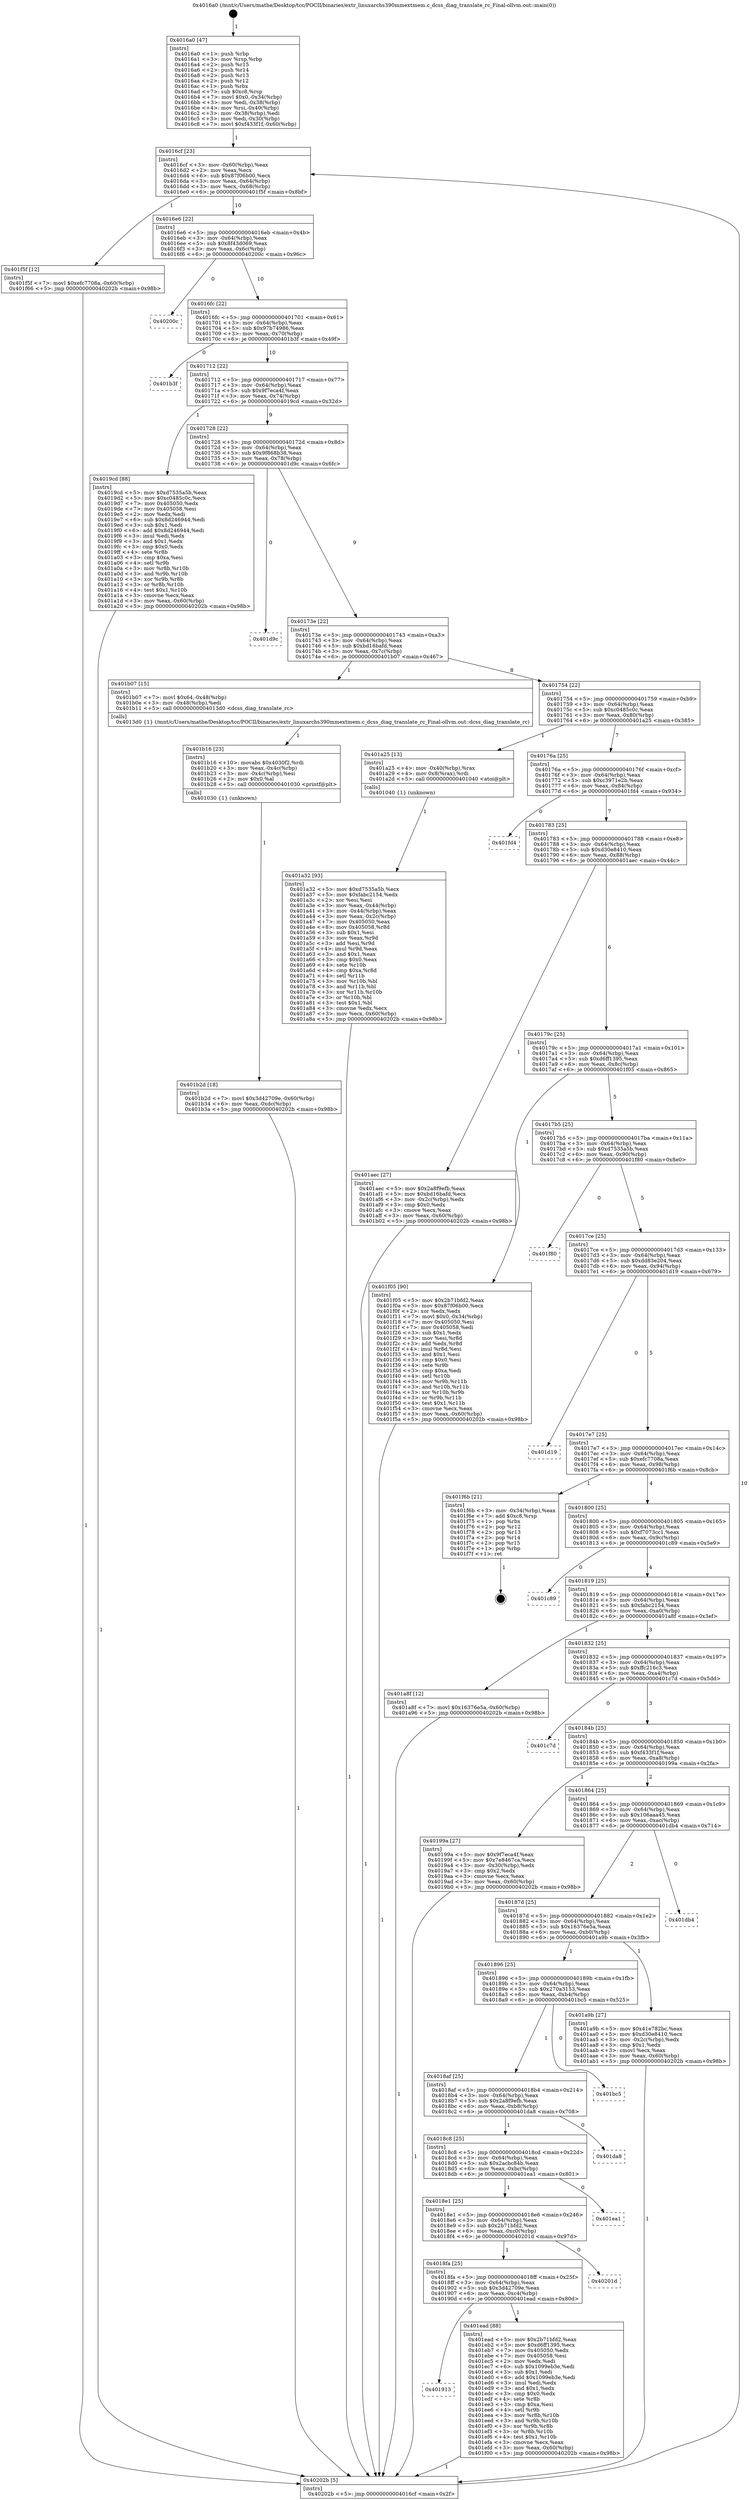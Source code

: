 digraph "0x4016a0" {
  label = "0x4016a0 (/mnt/c/Users/mathe/Desktop/tcc/POCII/binaries/extr_linuxarchs390mmextmem.c_dcss_diag_translate_rc_Final-ollvm.out::main(0))"
  labelloc = "t"
  node[shape=record]

  Entry [label="",width=0.3,height=0.3,shape=circle,fillcolor=black,style=filled]
  "0x4016cf" [label="{
     0x4016cf [23]\l
     | [instrs]\l
     &nbsp;&nbsp;0x4016cf \<+3\>: mov -0x60(%rbp),%eax\l
     &nbsp;&nbsp;0x4016d2 \<+2\>: mov %eax,%ecx\l
     &nbsp;&nbsp;0x4016d4 \<+6\>: sub $0x87f06b00,%ecx\l
     &nbsp;&nbsp;0x4016da \<+3\>: mov %eax,-0x64(%rbp)\l
     &nbsp;&nbsp;0x4016dd \<+3\>: mov %ecx,-0x68(%rbp)\l
     &nbsp;&nbsp;0x4016e0 \<+6\>: je 0000000000401f5f \<main+0x8bf\>\l
  }"]
  "0x401f5f" [label="{
     0x401f5f [12]\l
     | [instrs]\l
     &nbsp;&nbsp;0x401f5f \<+7\>: movl $0xefc7708a,-0x60(%rbp)\l
     &nbsp;&nbsp;0x401f66 \<+5\>: jmp 000000000040202b \<main+0x98b\>\l
  }"]
  "0x4016e6" [label="{
     0x4016e6 [22]\l
     | [instrs]\l
     &nbsp;&nbsp;0x4016e6 \<+5\>: jmp 00000000004016eb \<main+0x4b\>\l
     &nbsp;&nbsp;0x4016eb \<+3\>: mov -0x64(%rbp),%eax\l
     &nbsp;&nbsp;0x4016ee \<+5\>: sub $0x8f43d069,%eax\l
     &nbsp;&nbsp;0x4016f3 \<+3\>: mov %eax,-0x6c(%rbp)\l
     &nbsp;&nbsp;0x4016f6 \<+6\>: je 000000000040200c \<main+0x96c\>\l
  }"]
  Exit [label="",width=0.3,height=0.3,shape=circle,fillcolor=black,style=filled,peripheries=2]
  "0x40200c" [label="{
     0x40200c\l
  }", style=dashed]
  "0x4016fc" [label="{
     0x4016fc [22]\l
     | [instrs]\l
     &nbsp;&nbsp;0x4016fc \<+5\>: jmp 0000000000401701 \<main+0x61\>\l
     &nbsp;&nbsp;0x401701 \<+3\>: mov -0x64(%rbp),%eax\l
     &nbsp;&nbsp;0x401704 \<+5\>: sub $0x97b74986,%eax\l
     &nbsp;&nbsp;0x401709 \<+3\>: mov %eax,-0x70(%rbp)\l
     &nbsp;&nbsp;0x40170c \<+6\>: je 0000000000401b3f \<main+0x49f\>\l
  }"]
  "0x401913" [label="{
     0x401913\l
  }", style=dashed]
  "0x401b3f" [label="{
     0x401b3f\l
  }", style=dashed]
  "0x401712" [label="{
     0x401712 [22]\l
     | [instrs]\l
     &nbsp;&nbsp;0x401712 \<+5\>: jmp 0000000000401717 \<main+0x77\>\l
     &nbsp;&nbsp;0x401717 \<+3\>: mov -0x64(%rbp),%eax\l
     &nbsp;&nbsp;0x40171a \<+5\>: sub $0x9f7eca4f,%eax\l
     &nbsp;&nbsp;0x40171f \<+3\>: mov %eax,-0x74(%rbp)\l
     &nbsp;&nbsp;0x401722 \<+6\>: je 00000000004019cd \<main+0x32d\>\l
  }"]
  "0x401ead" [label="{
     0x401ead [88]\l
     | [instrs]\l
     &nbsp;&nbsp;0x401ead \<+5\>: mov $0x2b71bfd2,%eax\l
     &nbsp;&nbsp;0x401eb2 \<+5\>: mov $0xd6ff1395,%ecx\l
     &nbsp;&nbsp;0x401eb7 \<+7\>: mov 0x405050,%edx\l
     &nbsp;&nbsp;0x401ebe \<+7\>: mov 0x405058,%esi\l
     &nbsp;&nbsp;0x401ec5 \<+2\>: mov %edx,%edi\l
     &nbsp;&nbsp;0x401ec7 \<+6\>: sub $0x1099eb3e,%edi\l
     &nbsp;&nbsp;0x401ecd \<+3\>: sub $0x1,%edi\l
     &nbsp;&nbsp;0x401ed0 \<+6\>: add $0x1099eb3e,%edi\l
     &nbsp;&nbsp;0x401ed6 \<+3\>: imul %edi,%edx\l
     &nbsp;&nbsp;0x401ed9 \<+3\>: and $0x1,%edx\l
     &nbsp;&nbsp;0x401edc \<+3\>: cmp $0x0,%edx\l
     &nbsp;&nbsp;0x401edf \<+4\>: sete %r8b\l
     &nbsp;&nbsp;0x401ee3 \<+3\>: cmp $0xa,%esi\l
     &nbsp;&nbsp;0x401ee6 \<+4\>: setl %r9b\l
     &nbsp;&nbsp;0x401eea \<+3\>: mov %r8b,%r10b\l
     &nbsp;&nbsp;0x401eed \<+3\>: and %r9b,%r10b\l
     &nbsp;&nbsp;0x401ef0 \<+3\>: xor %r9b,%r8b\l
     &nbsp;&nbsp;0x401ef3 \<+3\>: or %r8b,%r10b\l
     &nbsp;&nbsp;0x401ef6 \<+4\>: test $0x1,%r10b\l
     &nbsp;&nbsp;0x401efa \<+3\>: cmovne %ecx,%eax\l
     &nbsp;&nbsp;0x401efd \<+3\>: mov %eax,-0x60(%rbp)\l
     &nbsp;&nbsp;0x401f00 \<+5\>: jmp 000000000040202b \<main+0x98b\>\l
  }"]
  "0x4019cd" [label="{
     0x4019cd [88]\l
     | [instrs]\l
     &nbsp;&nbsp;0x4019cd \<+5\>: mov $0xd7535a5b,%eax\l
     &nbsp;&nbsp;0x4019d2 \<+5\>: mov $0xc0485c0c,%ecx\l
     &nbsp;&nbsp;0x4019d7 \<+7\>: mov 0x405050,%edx\l
     &nbsp;&nbsp;0x4019de \<+7\>: mov 0x405058,%esi\l
     &nbsp;&nbsp;0x4019e5 \<+2\>: mov %edx,%edi\l
     &nbsp;&nbsp;0x4019e7 \<+6\>: sub $0x8d246944,%edi\l
     &nbsp;&nbsp;0x4019ed \<+3\>: sub $0x1,%edi\l
     &nbsp;&nbsp;0x4019f0 \<+6\>: add $0x8d246944,%edi\l
     &nbsp;&nbsp;0x4019f6 \<+3\>: imul %edi,%edx\l
     &nbsp;&nbsp;0x4019f9 \<+3\>: and $0x1,%edx\l
     &nbsp;&nbsp;0x4019fc \<+3\>: cmp $0x0,%edx\l
     &nbsp;&nbsp;0x4019ff \<+4\>: sete %r8b\l
     &nbsp;&nbsp;0x401a03 \<+3\>: cmp $0xa,%esi\l
     &nbsp;&nbsp;0x401a06 \<+4\>: setl %r9b\l
     &nbsp;&nbsp;0x401a0a \<+3\>: mov %r8b,%r10b\l
     &nbsp;&nbsp;0x401a0d \<+3\>: and %r9b,%r10b\l
     &nbsp;&nbsp;0x401a10 \<+3\>: xor %r9b,%r8b\l
     &nbsp;&nbsp;0x401a13 \<+3\>: or %r8b,%r10b\l
     &nbsp;&nbsp;0x401a16 \<+4\>: test $0x1,%r10b\l
     &nbsp;&nbsp;0x401a1a \<+3\>: cmovne %ecx,%eax\l
     &nbsp;&nbsp;0x401a1d \<+3\>: mov %eax,-0x60(%rbp)\l
     &nbsp;&nbsp;0x401a20 \<+5\>: jmp 000000000040202b \<main+0x98b\>\l
  }"]
  "0x401728" [label="{
     0x401728 [22]\l
     | [instrs]\l
     &nbsp;&nbsp;0x401728 \<+5\>: jmp 000000000040172d \<main+0x8d\>\l
     &nbsp;&nbsp;0x40172d \<+3\>: mov -0x64(%rbp),%eax\l
     &nbsp;&nbsp;0x401730 \<+5\>: sub $0x9f868b38,%eax\l
     &nbsp;&nbsp;0x401735 \<+3\>: mov %eax,-0x78(%rbp)\l
     &nbsp;&nbsp;0x401738 \<+6\>: je 0000000000401d9c \<main+0x6fc\>\l
  }"]
  "0x4018fa" [label="{
     0x4018fa [25]\l
     | [instrs]\l
     &nbsp;&nbsp;0x4018fa \<+5\>: jmp 00000000004018ff \<main+0x25f\>\l
     &nbsp;&nbsp;0x4018ff \<+3\>: mov -0x64(%rbp),%eax\l
     &nbsp;&nbsp;0x401902 \<+5\>: sub $0x3d42709e,%eax\l
     &nbsp;&nbsp;0x401907 \<+6\>: mov %eax,-0xc4(%rbp)\l
     &nbsp;&nbsp;0x40190d \<+6\>: je 0000000000401ead \<main+0x80d\>\l
  }"]
  "0x401d9c" [label="{
     0x401d9c\l
  }", style=dashed]
  "0x40173e" [label="{
     0x40173e [22]\l
     | [instrs]\l
     &nbsp;&nbsp;0x40173e \<+5\>: jmp 0000000000401743 \<main+0xa3\>\l
     &nbsp;&nbsp;0x401743 \<+3\>: mov -0x64(%rbp),%eax\l
     &nbsp;&nbsp;0x401746 \<+5\>: sub $0xbd16bafd,%eax\l
     &nbsp;&nbsp;0x40174b \<+3\>: mov %eax,-0x7c(%rbp)\l
     &nbsp;&nbsp;0x40174e \<+6\>: je 0000000000401b07 \<main+0x467\>\l
  }"]
  "0x40201d" [label="{
     0x40201d\l
  }", style=dashed]
  "0x401b07" [label="{
     0x401b07 [15]\l
     | [instrs]\l
     &nbsp;&nbsp;0x401b07 \<+7\>: movl $0x64,-0x48(%rbp)\l
     &nbsp;&nbsp;0x401b0e \<+3\>: mov -0x48(%rbp),%edi\l
     &nbsp;&nbsp;0x401b11 \<+5\>: call 00000000004013d0 \<dcss_diag_translate_rc\>\l
     | [calls]\l
     &nbsp;&nbsp;0x4013d0 \{1\} (/mnt/c/Users/mathe/Desktop/tcc/POCII/binaries/extr_linuxarchs390mmextmem.c_dcss_diag_translate_rc_Final-ollvm.out::dcss_diag_translate_rc)\l
  }"]
  "0x401754" [label="{
     0x401754 [22]\l
     | [instrs]\l
     &nbsp;&nbsp;0x401754 \<+5\>: jmp 0000000000401759 \<main+0xb9\>\l
     &nbsp;&nbsp;0x401759 \<+3\>: mov -0x64(%rbp),%eax\l
     &nbsp;&nbsp;0x40175c \<+5\>: sub $0xc0485c0c,%eax\l
     &nbsp;&nbsp;0x401761 \<+3\>: mov %eax,-0x80(%rbp)\l
     &nbsp;&nbsp;0x401764 \<+6\>: je 0000000000401a25 \<main+0x385\>\l
  }"]
  "0x4018e1" [label="{
     0x4018e1 [25]\l
     | [instrs]\l
     &nbsp;&nbsp;0x4018e1 \<+5\>: jmp 00000000004018e6 \<main+0x246\>\l
     &nbsp;&nbsp;0x4018e6 \<+3\>: mov -0x64(%rbp),%eax\l
     &nbsp;&nbsp;0x4018e9 \<+5\>: sub $0x2b71bfd2,%eax\l
     &nbsp;&nbsp;0x4018ee \<+6\>: mov %eax,-0xc0(%rbp)\l
     &nbsp;&nbsp;0x4018f4 \<+6\>: je 000000000040201d \<main+0x97d\>\l
  }"]
  "0x401a25" [label="{
     0x401a25 [13]\l
     | [instrs]\l
     &nbsp;&nbsp;0x401a25 \<+4\>: mov -0x40(%rbp),%rax\l
     &nbsp;&nbsp;0x401a29 \<+4\>: mov 0x8(%rax),%rdi\l
     &nbsp;&nbsp;0x401a2d \<+5\>: call 0000000000401040 \<atoi@plt\>\l
     | [calls]\l
     &nbsp;&nbsp;0x401040 \{1\} (unknown)\l
  }"]
  "0x40176a" [label="{
     0x40176a [25]\l
     | [instrs]\l
     &nbsp;&nbsp;0x40176a \<+5\>: jmp 000000000040176f \<main+0xcf\>\l
     &nbsp;&nbsp;0x40176f \<+3\>: mov -0x64(%rbp),%eax\l
     &nbsp;&nbsp;0x401772 \<+5\>: sub $0xc3971e2b,%eax\l
     &nbsp;&nbsp;0x401777 \<+6\>: mov %eax,-0x84(%rbp)\l
     &nbsp;&nbsp;0x40177d \<+6\>: je 0000000000401fd4 \<main+0x934\>\l
  }"]
  "0x401ea1" [label="{
     0x401ea1\l
  }", style=dashed]
  "0x401fd4" [label="{
     0x401fd4\l
  }", style=dashed]
  "0x401783" [label="{
     0x401783 [25]\l
     | [instrs]\l
     &nbsp;&nbsp;0x401783 \<+5\>: jmp 0000000000401788 \<main+0xe8\>\l
     &nbsp;&nbsp;0x401788 \<+3\>: mov -0x64(%rbp),%eax\l
     &nbsp;&nbsp;0x40178b \<+5\>: sub $0xd30e8410,%eax\l
     &nbsp;&nbsp;0x401790 \<+6\>: mov %eax,-0x88(%rbp)\l
     &nbsp;&nbsp;0x401796 \<+6\>: je 0000000000401aec \<main+0x44c\>\l
  }"]
  "0x4018c8" [label="{
     0x4018c8 [25]\l
     | [instrs]\l
     &nbsp;&nbsp;0x4018c8 \<+5\>: jmp 00000000004018cd \<main+0x22d\>\l
     &nbsp;&nbsp;0x4018cd \<+3\>: mov -0x64(%rbp),%eax\l
     &nbsp;&nbsp;0x4018d0 \<+5\>: sub $0x2acbc84b,%eax\l
     &nbsp;&nbsp;0x4018d5 \<+6\>: mov %eax,-0xbc(%rbp)\l
     &nbsp;&nbsp;0x4018db \<+6\>: je 0000000000401ea1 \<main+0x801\>\l
  }"]
  "0x401aec" [label="{
     0x401aec [27]\l
     | [instrs]\l
     &nbsp;&nbsp;0x401aec \<+5\>: mov $0x2a8f9efb,%eax\l
     &nbsp;&nbsp;0x401af1 \<+5\>: mov $0xbd16bafd,%ecx\l
     &nbsp;&nbsp;0x401af6 \<+3\>: mov -0x2c(%rbp),%edx\l
     &nbsp;&nbsp;0x401af9 \<+3\>: cmp $0x0,%edx\l
     &nbsp;&nbsp;0x401afc \<+3\>: cmove %ecx,%eax\l
     &nbsp;&nbsp;0x401aff \<+3\>: mov %eax,-0x60(%rbp)\l
     &nbsp;&nbsp;0x401b02 \<+5\>: jmp 000000000040202b \<main+0x98b\>\l
  }"]
  "0x40179c" [label="{
     0x40179c [25]\l
     | [instrs]\l
     &nbsp;&nbsp;0x40179c \<+5\>: jmp 00000000004017a1 \<main+0x101\>\l
     &nbsp;&nbsp;0x4017a1 \<+3\>: mov -0x64(%rbp),%eax\l
     &nbsp;&nbsp;0x4017a4 \<+5\>: sub $0xd6ff1395,%eax\l
     &nbsp;&nbsp;0x4017a9 \<+6\>: mov %eax,-0x8c(%rbp)\l
     &nbsp;&nbsp;0x4017af \<+6\>: je 0000000000401f05 \<main+0x865\>\l
  }"]
  "0x401da8" [label="{
     0x401da8\l
  }", style=dashed]
  "0x401f05" [label="{
     0x401f05 [90]\l
     | [instrs]\l
     &nbsp;&nbsp;0x401f05 \<+5\>: mov $0x2b71bfd2,%eax\l
     &nbsp;&nbsp;0x401f0a \<+5\>: mov $0x87f06b00,%ecx\l
     &nbsp;&nbsp;0x401f0f \<+2\>: xor %edx,%edx\l
     &nbsp;&nbsp;0x401f11 \<+7\>: movl $0x0,-0x34(%rbp)\l
     &nbsp;&nbsp;0x401f18 \<+7\>: mov 0x405050,%esi\l
     &nbsp;&nbsp;0x401f1f \<+7\>: mov 0x405058,%edi\l
     &nbsp;&nbsp;0x401f26 \<+3\>: sub $0x1,%edx\l
     &nbsp;&nbsp;0x401f29 \<+3\>: mov %esi,%r8d\l
     &nbsp;&nbsp;0x401f2c \<+3\>: add %edx,%r8d\l
     &nbsp;&nbsp;0x401f2f \<+4\>: imul %r8d,%esi\l
     &nbsp;&nbsp;0x401f33 \<+3\>: and $0x1,%esi\l
     &nbsp;&nbsp;0x401f36 \<+3\>: cmp $0x0,%esi\l
     &nbsp;&nbsp;0x401f39 \<+4\>: sete %r9b\l
     &nbsp;&nbsp;0x401f3d \<+3\>: cmp $0xa,%edi\l
     &nbsp;&nbsp;0x401f40 \<+4\>: setl %r10b\l
     &nbsp;&nbsp;0x401f44 \<+3\>: mov %r9b,%r11b\l
     &nbsp;&nbsp;0x401f47 \<+3\>: and %r10b,%r11b\l
     &nbsp;&nbsp;0x401f4a \<+3\>: xor %r10b,%r9b\l
     &nbsp;&nbsp;0x401f4d \<+3\>: or %r9b,%r11b\l
     &nbsp;&nbsp;0x401f50 \<+4\>: test $0x1,%r11b\l
     &nbsp;&nbsp;0x401f54 \<+3\>: cmovne %ecx,%eax\l
     &nbsp;&nbsp;0x401f57 \<+3\>: mov %eax,-0x60(%rbp)\l
     &nbsp;&nbsp;0x401f5a \<+5\>: jmp 000000000040202b \<main+0x98b\>\l
  }"]
  "0x4017b5" [label="{
     0x4017b5 [25]\l
     | [instrs]\l
     &nbsp;&nbsp;0x4017b5 \<+5\>: jmp 00000000004017ba \<main+0x11a\>\l
     &nbsp;&nbsp;0x4017ba \<+3\>: mov -0x64(%rbp),%eax\l
     &nbsp;&nbsp;0x4017bd \<+5\>: sub $0xd7535a5b,%eax\l
     &nbsp;&nbsp;0x4017c2 \<+6\>: mov %eax,-0x90(%rbp)\l
     &nbsp;&nbsp;0x4017c8 \<+6\>: je 0000000000401f80 \<main+0x8e0\>\l
  }"]
  "0x4018af" [label="{
     0x4018af [25]\l
     | [instrs]\l
     &nbsp;&nbsp;0x4018af \<+5\>: jmp 00000000004018b4 \<main+0x214\>\l
     &nbsp;&nbsp;0x4018b4 \<+3\>: mov -0x64(%rbp),%eax\l
     &nbsp;&nbsp;0x4018b7 \<+5\>: sub $0x2a8f9efb,%eax\l
     &nbsp;&nbsp;0x4018bc \<+6\>: mov %eax,-0xb8(%rbp)\l
     &nbsp;&nbsp;0x4018c2 \<+6\>: je 0000000000401da8 \<main+0x708\>\l
  }"]
  "0x401f80" [label="{
     0x401f80\l
  }", style=dashed]
  "0x4017ce" [label="{
     0x4017ce [25]\l
     | [instrs]\l
     &nbsp;&nbsp;0x4017ce \<+5\>: jmp 00000000004017d3 \<main+0x133\>\l
     &nbsp;&nbsp;0x4017d3 \<+3\>: mov -0x64(%rbp),%eax\l
     &nbsp;&nbsp;0x4017d6 \<+5\>: sub $0xdd83e204,%eax\l
     &nbsp;&nbsp;0x4017db \<+6\>: mov %eax,-0x94(%rbp)\l
     &nbsp;&nbsp;0x4017e1 \<+6\>: je 0000000000401d19 \<main+0x679\>\l
  }"]
  "0x401bc5" [label="{
     0x401bc5\l
  }", style=dashed]
  "0x401d19" [label="{
     0x401d19\l
  }", style=dashed]
  "0x4017e7" [label="{
     0x4017e7 [25]\l
     | [instrs]\l
     &nbsp;&nbsp;0x4017e7 \<+5\>: jmp 00000000004017ec \<main+0x14c\>\l
     &nbsp;&nbsp;0x4017ec \<+3\>: mov -0x64(%rbp),%eax\l
     &nbsp;&nbsp;0x4017ef \<+5\>: sub $0xefc7708a,%eax\l
     &nbsp;&nbsp;0x4017f4 \<+6\>: mov %eax,-0x98(%rbp)\l
     &nbsp;&nbsp;0x4017fa \<+6\>: je 0000000000401f6b \<main+0x8cb\>\l
  }"]
  "0x401b2d" [label="{
     0x401b2d [18]\l
     | [instrs]\l
     &nbsp;&nbsp;0x401b2d \<+7\>: movl $0x3d42709e,-0x60(%rbp)\l
     &nbsp;&nbsp;0x401b34 \<+6\>: mov %eax,-0xdc(%rbp)\l
     &nbsp;&nbsp;0x401b3a \<+5\>: jmp 000000000040202b \<main+0x98b\>\l
  }"]
  "0x401f6b" [label="{
     0x401f6b [21]\l
     | [instrs]\l
     &nbsp;&nbsp;0x401f6b \<+3\>: mov -0x34(%rbp),%eax\l
     &nbsp;&nbsp;0x401f6e \<+7\>: add $0xc8,%rsp\l
     &nbsp;&nbsp;0x401f75 \<+1\>: pop %rbx\l
     &nbsp;&nbsp;0x401f76 \<+2\>: pop %r12\l
     &nbsp;&nbsp;0x401f78 \<+2\>: pop %r13\l
     &nbsp;&nbsp;0x401f7a \<+2\>: pop %r14\l
     &nbsp;&nbsp;0x401f7c \<+2\>: pop %r15\l
     &nbsp;&nbsp;0x401f7e \<+1\>: pop %rbp\l
     &nbsp;&nbsp;0x401f7f \<+1\>: ret\l
  }"]
  "0x401800" [label="{
     0x401800 [25]\l
     | [instrs]\l
     &nbsp;&nbsp;0x401800 \<+5\>: jmp 0000000000401805 \<main+0x165\>\l
     &nbsp;&nbsp;0x401805 \<+3\>: mov -0x64(%rbp),%eax\l
     &nbsp;&nbsp;0x401808 \<+5\>: sub $0xf7073cc1,%eax\l
     &nbsp;&nbsp;0x40180d \<+6\>: mov %eax,-0x9c(%rbp)\l
     &nbsp;&nbsp;0x401813 \<+6\>: je 0000000000401c89 \<main+0x5e9\>\l
  }"]
  "0x401b16" [label="{
     0x401b16 [23]\l
     | [instrs]\l
     &nbsp;&nbsp;0x401b16 \<+10\>: movabs $0x4030f2,%rdi\l
     &nbsp;&nbsp;0x401b20 \<+3\>: mov %eax,-0x4c(%rbp)\l
     &nbsp;&nbsp;0x401b23 \<+3\>: mov -0x4c(%rbp),%esi\l
     &nbsp;&nbsp;0x401b26 \<+2\>: mov $0x0,%al\l
     &nbsp;&nbsp;0x401b28 \<+5\>: call 0000000000401030 \<printf@plt\>\l
     | [calls]\l
     &nbsp;&nbsp;0x401030 \{1\} (unknown)\l
  }"]
  "0x401c89" [label="{
     0x401c89\l
  }", style=dashed]
  "0x401819" [label="{
     0x401819 [25]\l
     | [instrs]\l
     &nbsp;&nbsp;0x401819 \<+5\>: jmp 000000000040181e \<main+0x17e\>\l
     &nbsp;&nbsp;0x40181e \<+3\>: mov -0x64(%rbp),%eax\l
     &nbsp;&nbsp;0x401821 \<+5\>: sub $0xfabc2154,%eax\l
     &nbsp;&nbsp;0x401826 \<+6\>: mov %eax,-0xa0(%rbp)\l
     &nbsp;&nbsp;0x40182c \<+6\>: je 0000000000401a8f \<main+0x3ef\>\l
  }"]
  "0x401896" [label="{
     0x401896 [25]\l
     | [instrs]\l
     &nbsp;&nbsp;0x401896 \<+5\>: jmp 000000000040189b \<main+0x1fb\>\l
     &nbsp;&nbsp;0x40189b \<+3\>: mov -0x64(%rbp),%eax\l
     &nbsp;&nbsp;0x40189e \<+5\>: sub $0x270a3153,%eax\l
     &nbsp;&nbsp;0x4018a3 \<+6\>: mov %eax,-0xb4(%rbp)\l
     &nbsp;&nbsp;0x4018a9 \<+6\>: je 0000000000401bc5 \<main+0x525\>\l
  }"]
  "0x401a8f" [label="{
     0x401a8f [12]\l
     | [instrs]\l
     &nbsp;&nbsp;0x401a8f \<+7\>: movl $0x16376e5a,-0x60(%rbp)\l
     &nbsp;&nbsp;0x401a96 \<+5\>: jmp 000000000040202b \<main+0x98b\>\l
  }"]
  "0x401832" [label="{
     0x401832 [25]\l
     | [instrs]\l
     &nbsp;&nbsp;0x401832 \<+5\>: jmp 0000000000401837 \<main+0x197\>\l
     &nbsp;&nbsp;0x401837 \<+3\>: mov -0x64(%rbp),%eax\l
     &nbsp;&nbsp;0x40183a \<+5\>: sub $0xffc216c3,%eax\l
     &nbsp;&nbsp;0x40183f \<+6\>: mov %eax,-0xa4(%rbp)\l
     &nbsp;&nbsp;0x401845 \<+6\>: je 0000000000401c7d \<main+0x5dd\>\l
  }"]
  "0x401a9b" [label="{
     0x401a9b [27]\l
     | [instrs]\l
     &nbsp;&nbsp;0x401a9b \<+5\>: mov $0x41e782bc,%eax\l
     &nbsp;&nbsp;0x401aa0 \<+5\>: mov $0xd30e8410,%ecx\l
     &nbsp;&nbsp;0x401aa5 \<+3\>: mov -0x2c(%rbp),%edx\l
     &nbsp;&nbsp;0x401aa8 \<+3\>: cmp $0x1,%edx\l
     &nbsp;&nbsp;0x401aab \<+3\>: cmovl %ecx,%eax\l
     &nbsp;&nbsp;0x401aae \<+3\>: mov %eax,-0x60(%rbp)\l
     &nbsp;&nbsp;0x401ab1 \<+5\>: jmp 000000000040202b \<main+0x98b\>\l
  }"]
  "0x401c7d" [label="{
     0x401c7d\l
  }", style=dashed]
  "0x40184b" [label="{
     0x40184b [25]\l
     | [instrs]\l
     &nbsp;&nbsp;0x40184b \<+5\>: jmp 0000000000401850 \<main+0x1b0\>\l
     &nbsp;&nbsp;0x401850 \<+3\>: mov -0x64(%rbp),%eax\l
     &nbsp;&nbsp;0x401853 \<+5\>: sub $0xf433f1f,%eax\l
     &nbsp;&nbsp;0x401858 \<+6\>: mov %eax,-0xa8(%rbp)\l
     &nbsp;&nbsp;0x40185e \<+6\>: je 000000000040199a \<main+0x2fa\>\l
  }"]
  "0x40187d" [label="{
     0x40187d [25]\l
     | [instrs]\l
     &nbsp;&nbsp;0x40187d \<+5\>: jmp 0000000000401882 \<main+0x1e2\>\l
     &nbsp;&nbsp;0x401882 \<+3\>: mov -0x64(%rbp),%eax\l
     &nbsp;&nbsp;0x401885 \<+5\>: sub $0x16376e5a,%eax\l
     &nbsp;&nbsp;0x40188a \<+6\>: mov %eax,-0xb0(%rbp)\l
     &nbsp;&nbsp;0x401890 \<+6\>: je 0000000000401a9b \<main+0x3fb\>\l
  }"]
  "0x40199a" [label="{
     0x40199a [27]\l
     | [instrs]\l
     &nbsp;&nbsp;0x40199a \<+5\>: mov $0x9f7eca4f,%eax\l
     &nbsp;&nbsp;0x40199f \<+5\>: mov $0x7e8467ca,%ecx\l
     &nbsp;&nbsp;0x4019a4 \<+3\>: mov -0x30(%rbp),%edx\l
     &nbsp;&nbsp;0x4019a7 \<+3\>: cmp $0x2,%edx\l
     &nbsp;&nbsp;0x4019aa \<+3\>: cmovne %ecx,%eax\l
     &nbsp;&nbsp;0x4019ad \<+3\>: mov %eax,-0x60(%rbp)\l
     &nbsp;&nbsp;0x4019b0 \<+5\>: jmp 000000000040202b \<main+0x98b\>\l
  }"]
  "0x401864" [label="{
     0x401864 [25]\l
     | [instrs]\l
     &nbsp;&nbsp;0x401864 \<+5\>: jmp 0000000000401869 \<main+0x1c9\>\l
     &nbsp;&nbsp;0x401869 \<+3\>: mov -0x64(%rbp),%eax\l
     &nbsp;&nbsp;0x40186c \<+5\>: sub $0x106aaa45,%eax\l
     &nbsp;&nbsp;0x401871 \<+6\>: mov %eax,-0xac(%rbp)\l
     &nbsp;&nbsp;0x401877 \<+6\>: je 0000000000401db4 \<main+0x714\>\l
  }"]
  "0x40202b" [label="{
     0x40202b [5]\l
     | [instrs]\l
     &nbsp;&nbsp;0x40202b \<+5\>: jmp 00000000004016cf \<main+0x2f\>\l
  }"]
  "0x4016a0" [label="{
     0x4016a0 [47]\l
     | [instrs]\l
     &nbsp;&nbsp;0x4016a0 \<+1\>: push %rbp\l
     &nbsp;&nbsp;0x4016a1 \<+3\>: mov %rsp,%rbp\l
     &nbsp;&nbsp;0x4016a4 \<+2\>: push %r15\l
     &nbsp;&nbsp;0x4016a6 \<+2\>: push %r14\l
     &nbsp;&nbsp;0x4016a8 \<+2\>: push %r13\l
     &nbsp;&nbsp;0x4016aa \<+2\>: push %r12\l
     &nbsp;&nbsp;0x4016ac \<+1\>: push %rbx\l
     &nbsp;&nbsp;0x4016ad \<+7\>: sub $0xc8,%rsp\l
     &nbsp;&nbsp;0x4016b4 \<+7\>: movl $0x0,-0x34(%rbp)\l
     &nbsp;&nbsp;0x4016bb \<+3\>: mov %edi,-0x38(%rbp)\l
     &nbsp;&nbsp;0x4016be \<+4\>: mov %rsi,-0x40(%rbp)\l
     &nbsp;&nbsp;0x4016c2 \<+3\>: mov -0x38(%rbp),%edi\l
     &nbsp;&nbsp;0x4016c5 \<+3\>: mov %edi,-0x30(%rbp)\l
     &nbsp;&nbsp;0x4016c8 \<+7\>: movl $0xf433f1f,-0x60(%rbp)\l
  }"]
  "0x401a32" [label="{
     0x401a32 [93]\l
     | [instrs]\l
     &nbsp;&nbsp;0x401a32 \<+5\>: mov $0xd7535a5b,%ecx\l
     &nbsp;&nbsp;0x401a37 \<+5\>: mov $0xfabc2154,%edx\l
     &nbsp;&nbsp;0x401a3c \<+2\>: xor %esi,%esi\l
     &nbsp;&nbsp;0x401a3e \<+3\>: mov %eax,-0x44(%rbp)\l
     &nbsp;&nbsp;0x401a41 \<+3\>: mov -0x44(%rbp),%eax\l
     &nbsp;&nbsp;0x401a44 \<+3\>: mov %eax,-0x2c(%rbp)\l
     &nbsp;&nbsp;0x401a47 \<+7\>: mov 0x405050,%eax\l
     &nbsp;&nbsp;0x401a4e \<+8\>: mov 0x405058,%r8d\l
     &nbsp;&nbsp;0x401a56 \<+3\>: sub $0x1,%esi\l
     &nbsp;&nbsp;0x401a59 \<+3\>: mov %eax,%r9d\l
     &nbsp;&nbsp;0x401a5c \<+3\>: add %esi,%r9d\l
     &nbsp;&nbsp;0x401a5f \<+4\>: imul %r9d,%eax\l
     &nbsp;&nbsp;0x401a63 \<+3\>: and $0x1,%eax\l
     &nbsp;&nbsp;0x401a66 \<+3\>: cmp $0x0,%eax\l
     &nbsp;&nbsp;0x401a69 \<+4\>: sete %r10b\l
     &nbsp;&nbsp;0x401a6d \<+4\>: cmp $0xa,%r8d\l
     &nbsp;&nbsp;0x401a71 \<+4\>: setl %r11b\l
     &nbsp;&nbsp;0x401a75 \<+3\>: mov %r10b,%bl\l
     &nbsp;&nbsp;0x401a78 \<+3\>: and %r11b,%bl\l
     &nbsp;&nbsp;0x401a7b \<+3\>: xor %r11b,%r10b\l
     &nbsp;&nbsp;0x401a7e \<+3\>: or %r10b,%bl\l
     &nbsp;&nbsp;0x401a81 \<+3\>: test $0x1,%bl\l
     &nbsp;&nbsp;0x401a84 \<+3\>: cmovne %edx,%ecx\l
     &nbsp;&nbsp;0x401a87 \<+3\>: mov %ecx,-0x60(%rbp)\l
     &nbsp;&nbsp;0x401a8a \<+5\>: jmp 000000000040202b \<main+0x98b\>\l
  }"]
  "0x401db4" [label="{
     0x401db4\l
  }", style=dashed]
  Entry -> "0x4016a0" [label=" 1"]
  "0x4016cf" -> "0x401f5f" [label=" 1"]
  "0x4016cf" -> "0x4016e6" [label=" 10"]
  "0x401f6b" -> Exit [label=" 1"]
  "0x4016e6" -> "0x40200c" [label=" 0"]
  "0x4016e6" -> "0x4016fc" [label=" 10"]
  "0x401f5f" -> "0x40202b" [label=" 1"]
  "0x4016fc" -> "0x401b3f" [label=" 0"]
  "0x4016fc" -> "0x401712" [label=" 10"]
  "0x401f05" -> "0x40202b" [label=" 1"]
  "0x401712" -> "0x4019cd" [label=" 1"]
  "0x401712" -> "0x401728" [label=" 9"]
  "0x401ead" -> "0x40202b" [label=" 1"]
  "0x401728" -> "0x401d9c" [label=" 0"]
  "0x401728" -> "0x40173e" [label=" 9"]
  "0x4018fa" -> "0x401ead" [label=" 1"]
  "0x40173e" -> "0x401b07" [label=" 1"]
  "0x40173e" -> "0x401754" [label=" 8"]
  "0x4018fa" -> "0x401913" [label=" 0"]
  "0x401754" -> "0x401a25" [label=" 1"]
  "0x401754" -> "0x40176a" [label=" 7"]
  "0x4018e1" -> "0x40201d" [label=" 0"]
  "0x40176a" -> "0x401fd4" [label=" 0"]
  "0x40176a" -> "0x401783" [label=" 7"]
  "0x4018e1" -> "0x4018fa" [label=" 1"]
  "0x401783" -> "0x401aec" [label=" 1"]
  "0x401783" -> "0x40179c" [label=" 6"]
  "0x4018c8" -> "0x401ea1" [label=" 0"]
  "0x40179c" -> "0x401f05" [label=" 1"]
  "0x40179c" -> "0x4017b5" [label=" 5"]
  "0x4018c8" -> "0x4018e1" [label=" 1"]
  "0x4017b5" -> "0x401f80" [label=" 0"]
  "0x4017b5" -> "0x4017ce" [label=" 5"]
  "0x4018af" -> "0x401da8" [label=" 0"]
  "0x4017ce" -> "0x401d19" [label=" 0"]
  "0x4017ce" -> "0x4017e7" [label=" 5"]
  "0x4018af" -> "0x4018c8" [label=" 1"]
  "0x4017e7" -> "0x401f6b" [label=" 1"]
  "0x4017e7" -> "0x401800" [label=" 4"]
  "0x401896" -> "0x401bc5" [label=" 0"]
  "0x401800" -> "0x401c89" [label=" 0"]
  "0x401800" -> "0x401819" [label=" 4"]
  "0x401896" -> "0x4018af" [label=" 1"]
  "0x401819" -> "0x401a8f" [label=" 1"]
  "0x401819" -> "0x401832" [label=" 3"]
  "0x401b2d" -> "0x40202b" [label=" 1"]
  "0x401832" -> "0x401c7d" [label=" 0"]
  "0x401832" -> "0x40184b" [label=" 3"]
  "0x401b16" -> "0x401b2d" [label=" 1"]
  "0x40184b" -> "0x40199a" [label=" 1"]
  "0x40184b" -> "0x401864" [label=" 2"]
  "0x40199a" -> "0x40202b" [label=" 1"]
  "0x4016a0" -> "0x4016cf" [label=" 1"]
  "0x40202b" -> "0x4016cf" [label=" 10"]
  "0x4019cd" -> "0x40202b" [label=" 1"]
  "0x401a25" -> "0x401a32" [label=" 1"]
  "0x401a32" -> "0x40202b" [label=" 1"]
  "0x401a8f" -> "0x40202b" [label=" 1"]
  "0x401aec" -> "0x40202b" [label=" 1"]
  "0x401864" -> "0x401db4" [label=" 0"]
  "0x401864" -> "0x40187d" [label=" 2"]
  "0x401b07" -> "0x401b16" [label=" 1"]
  "0x40187d" -> "0x401a9b" [label=" 1"]
  "0x40187d" -> "0x401896" [label=" 1"]
  "0x401a9b" -> "0x40202b" [label=" 1"]
}
